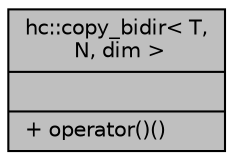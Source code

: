digraph "hc::copy_bidir&lt; T, N, dim &gt;"
{
  edge [fontname="Helvetica",fontsize="10",labelfontname="Helvetica",labelfontsize="10"];
  node [fontname="Helvetica",fontsize="10",shape=record];
  Node1 [label="{hc::copy_bidir\< T,\l N, dim \>\n||+ operator()()\l}",height=0.2,width=0.4,color="black", fillcolor="grey75", style="filled", fontcolor="black"];
}
